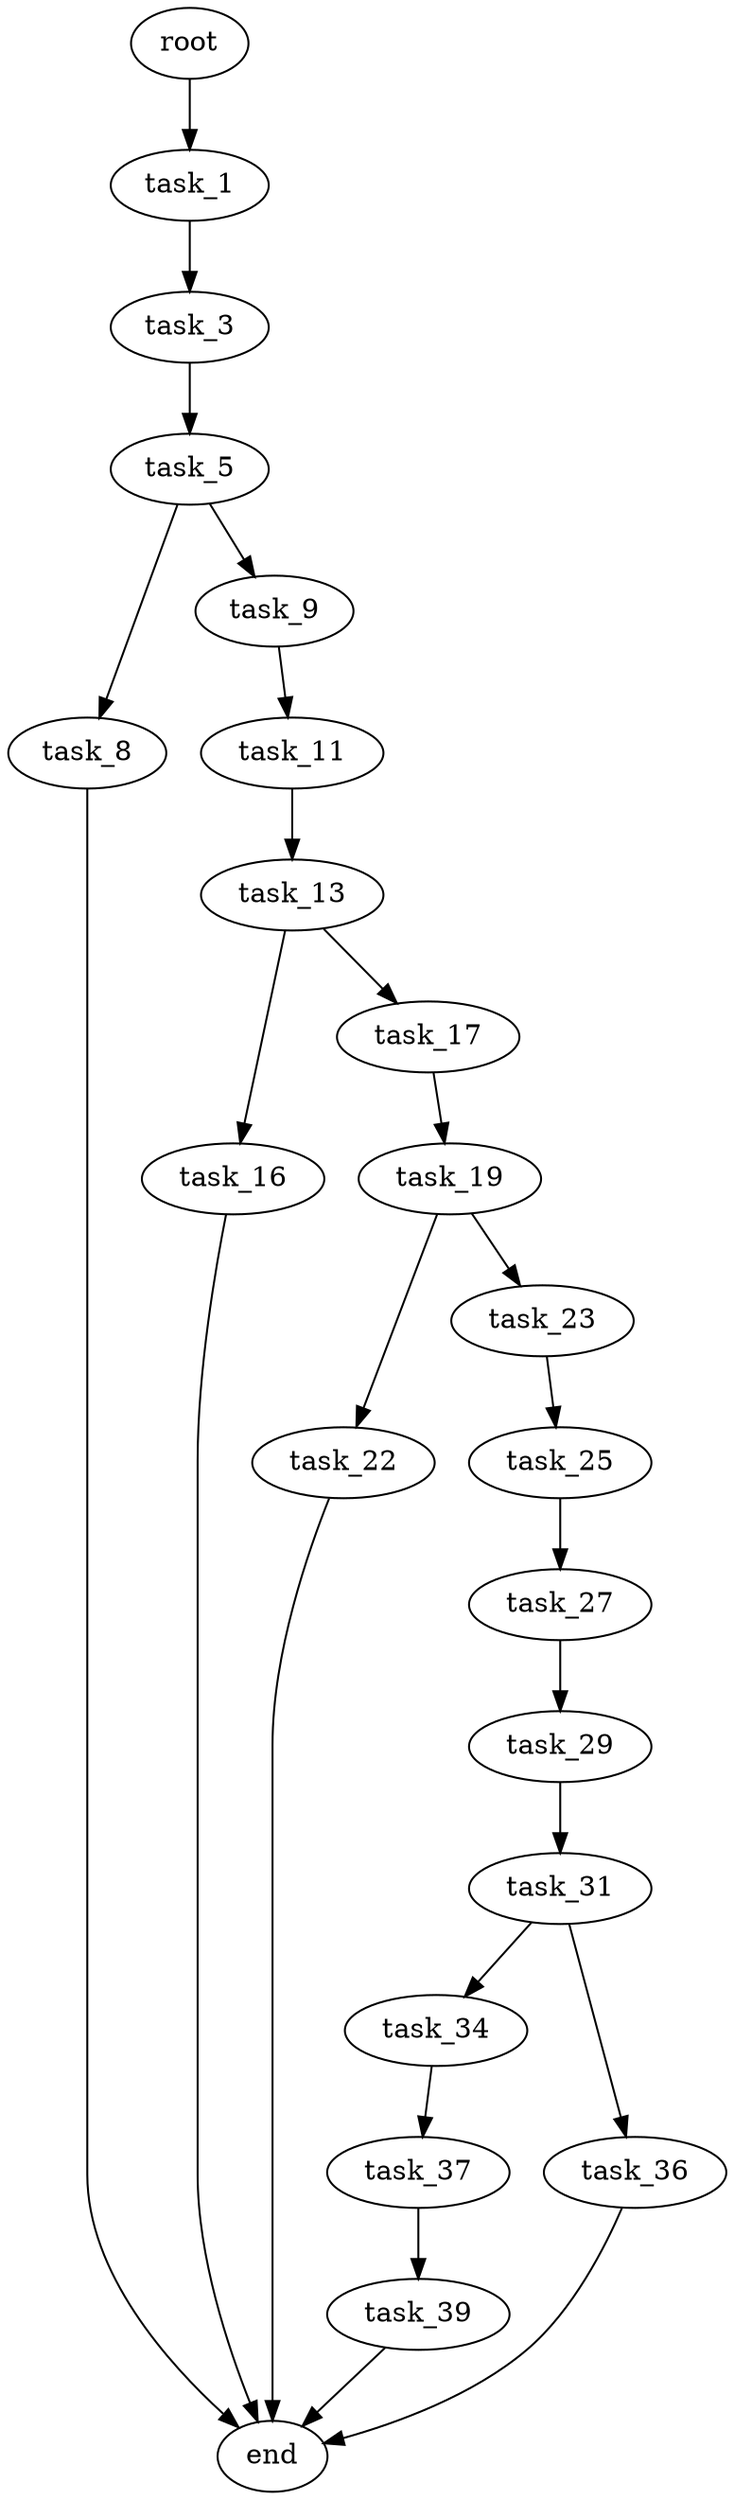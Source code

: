 digraph G {
  root [size="0.000000"];
  task_1 [size="368293445632.000000"];
  task_3 [size="635717477.000000"];
  task_5 [size="230292228816.000000"];
  task_8 [size="782757789696.000000"];
  task_9 [size="28991029248.000000"];
  end [size="0.000000"];
  task_11 [size="1073741824000.000000"];
  task_13 [size="782757789696.000000"];
  task_16 [size="99977637190.000000"];
  task_17 [size="782757789696.000000"];
  task_19 [size="8494564712.000000"];
  task_22 [size="330609040651.000000"];
  task_23 [size="31812662406.000000"];
  task_25 [size="3202261346.000000"];
  task_27 [size="4585731285.000000"];
  task_29 [size="221250521596.000000"];
  task_31 [size="6985259618.000000"];
  task_34 [size="577534507472.000000"];
  task_36 [size="352543855819.000000"];
  task_37 [size="368293445632.000000"];
  task_39 [size="8006267704.000000"];

  root -> task_1 [size="1.000000"];
  task_1 -> task_3 [size="411041792.000000"];
  task_3 -> task_5 [size="75497472.000000"];
  task_5 -> task_8 [size="536870912.000000"];
  task_5 -> task_9 [size="536870912.000000"];
  task_8 -> end [size="1.000000"];
  task_9 -> task_11 [size="75497472.000000"];
  task_11 -> task_13 [size="838860800.000000"];
  task_13 -> task_16 [size="679477248.000000"];
  task_13 -> task_17 [size="679477248.000000"];
  task_16 -> end [size="1.000000"];
  task_17 -> task_19 [size="679477248.000000"];
  task_19 -> task_22 [size="536870912.000000"];
  task_19 -> task_23 [size="536870912.000000"];
  task_22 -> end [size="1.000000"];
  task_23 -> task_25 [size="33554432.000000"];
  task_25 -> task_27 [size="134217728.000000"];
  task_27 -> task_29 [size="75497472.000000"];
  task_29 -> task_31 [size="536870912.000000"];
  task_31 -> task_34 [size="134217728.000000"];
  task_31 -> task_36 [size="134217728.000000"];
  task_34 -> task_37 [size="536870912.000000"];
  task_36 -> end [size="1.000000"];
  task_37 -> task_39 [size="411041792.000000"];
  task_39 -> end [size="1.000000"];
}
